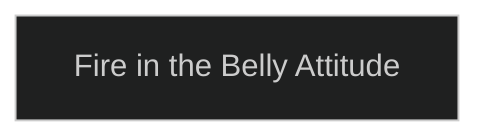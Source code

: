---
config:
  theme: dark
---
flowchart TD

    fire_in_the_belly_attitude[Fire in the Belly Attitude]
    click fire_in_the_belly_attitude callback "
        Fire in the Belly Attitude<br>
        <br>
        Cost: 2 motes per person<br>
        Duration: The Dragon-Blooded's Essence in scenes<br>
        Type: Simple<br>
        Minimum Presence: 2<br>
        Minimum Essence: 1<br>
        Prerequisite Charms: None<br>
        <br>
        People often describe strong passions as flames, and
        the Aspects of Fire take this metaphor literally. Through
        this Charm, a Dynast can whip up the flames of courage
        and anger, making a person more brave and aggressive.
        The character must say something fierce and rousing to his
        troops, and his player makes a Charisma + Presence roll. If
        the Charm succeeds, each recipient gains one dot of both
        Valor and Willpower for the next five minutes, up to the
        maximum possible. Alas, the Charm does not work on the
        character himself— and if the Dragon-Blood cuts and runs
        or otherwise shows cowardice, the Charm's effects end at
        once. An individual cannot benefit from multiple simultaneous
        uses of this Charm, even if different
        Dragon-Blooded invoke it.<br>
        Cascade Charms:<br>
        "